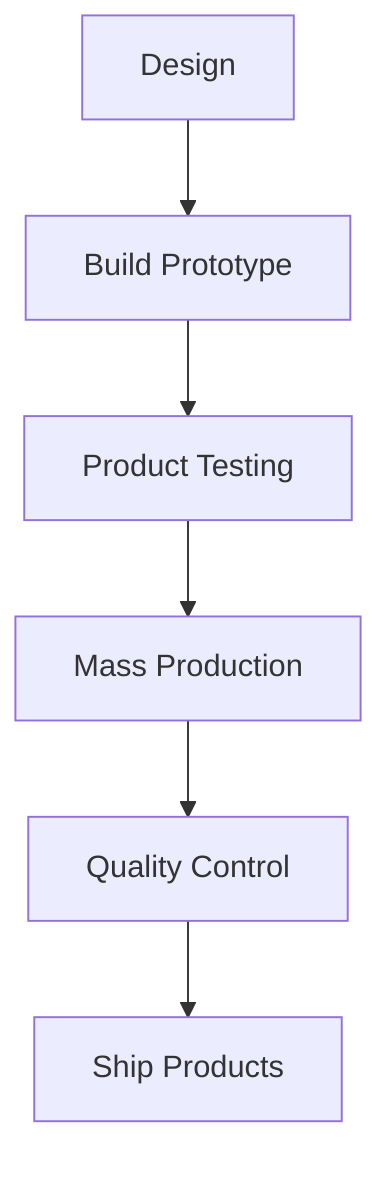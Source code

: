 flowchart TD
    Design --> Prototype[Build Prototype]
    Prototype --> Test[Product Testing]
    Test --> Production[Mass Production]
    Production --> Quality[Quality Control]
    Quality --> Ship[Ship Products]